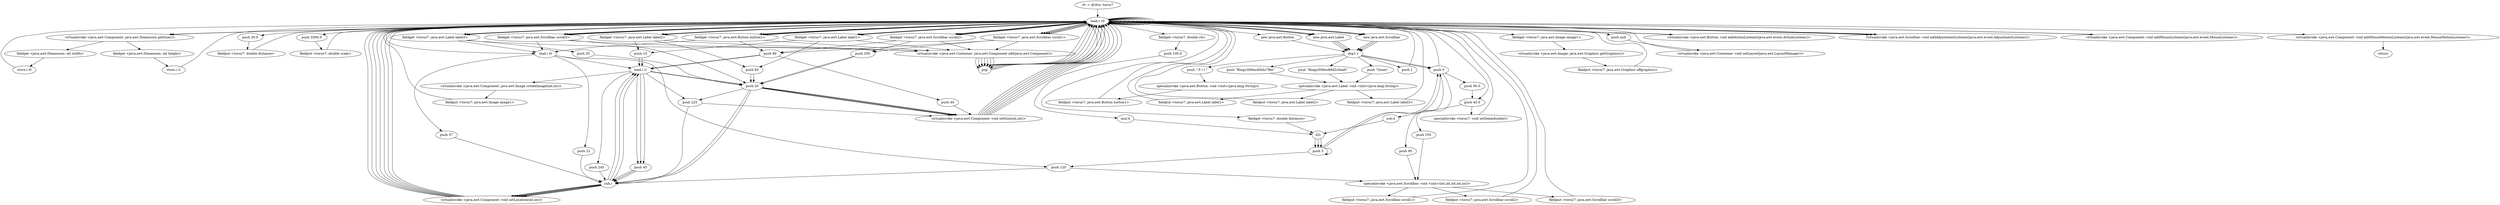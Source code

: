 digraph "" {
    "r0 := @this: torus7"
    "load.r r0"
    "r0 := @this: torus7"->"load.r r0";
    "virtualinvoke <java.awt.Component: java.awt.Dimension getSize()>"
    "load.r r0"->"virtualinvoke <java.awt.Component: java.awt.Dimension getSize()>";
    "fieldget <java.awt.Dimension: int width>"
    "virtualinvoke <java.awt.Component: java.awt.Dimension getSize()>"->"fieldget <java.awt.Dimension: int width>";
    "store.i i0"
    "fieldget <java.awt.Dimension: int width>"->"store.i i0";
    "store.i i0"->"load.r r0";
    "load.r r0"->"virtualinvoke <java.awt.Component: java.awt.Dimension getSize()>";
    "fieldget <java.awt.Dimension: int height>"
    "virtualinvoke <java.awt.Component: java.awt.Dimension getSize()>"->"fieldget <java.awt.Dimension: int height>";
    "store.i i1"
    "fieldget <java.awt.Dimension: int height>"->"store.i i1";
    "store.i i1"->"load.r r0";
    "push 30.0"
    "load.r r0"->"push 30.0";
    "fieldput <torus7: double distance>"
    "push 30.0"->"fieldput <torus7: double distance>";
    "fieldput <torus7: double distance>"->"load.r r0";
    "push 2500.0"
    "load.r r0"->"push 2500.0";
    "fieldput <torus7: double scale>"
    "push 2500.0"->"fieldput <torus7: double scale>";
    "fieldput <torus7: double scale>"->"load.r r0";
    "load.r r0"->"load.r r0";
    "load.i i0"
    "load.r r0"->"load.i i0";
    "load.i i1"
    "load.i i0"->"load.i i1";
    "virtualinvoke <java.awt.Component: java.awt.Image createImage(int,int)>"
    "load.i i1"->"virtualinvoke <java.awt.Component: java.awt.Image createImage(int,int)>";
    "fieldput <torus7: java.awt.Image image1>"
    "virtualinvoke <java.awt.Component: java.awt.Image createImage(int,int)>"->"fieldput <torus7: java.awt.Image image1>";
    "fieldput <torus7: java.awt.Image image1>"->"load.r r0";
    "load.r r0"->"load.r r0";
    "fieldget <torus7: java.awt.Image image1>"
    "load.r r0"->"fieldget <torus7: java.awt.Image image1>";
    "virtualinvoke <java.awt.Image: java.awt.Graphics getGraphics()>"
    "fieldget <torus7: java.awt.Image image1>"->"virtualinvoke <java.awt.Image: java.awt.Graphics getGraphics()>";
    "fieldput <torus7: java.awt.Graphics offgraphics>"
    "virtualinvoke <java.awt.Image: java.awt.Graphics getGraphics()>"->"fieldput <torus7: java.awt.Graphics offgraphics>";
    "fieldput <torus7: java.awt.Graphics offgraphics>"->"load.r r0";
    "push null"
    "load.r r0"->"push null";
    "virtualinvoke <java.awt.Container: void setLayout(java.awt.LayoutManager)>"
    "push null"->"virtualinvoke <java.awt.Container: void setLayout(java.awt.LayoutManager)>";
    "virtualinvoke <java.awt.Container: void setLayout(java.awt.LayoutManager)>"->"load.r r0";
    "new java.awt.Button"
    "load.r r0"->"new java.awt.Button";
    "dup1.r"
    "new java.awt.Button"->"dup1.r";
    "push \" F i t \""
    "dup1.r"->"push \" F i t \"";
    "specialinvoke <java.awt.Button: void <init>(java.lang.String)>"
    "push \" F i t \""->"specialinvoke <java.awt.Button: void <init>(java.lang.String)>";
    "fieldput <torus7: java.awt.Button button1>"
    "specialinvoke <java.awt.Button: void <init>(java.lang.String)>"->"fieldput <torus7: java.awt.Button button1>";
    "fieldput <torus7: java.awt.Button button1>"->"load.r r0";
    "fieldget <torus7: java.awt.Button button1>"
    "load.r r0"->"fieldget <torus7: java.awt.Button button1>";
    "push 80"
    "fieldget <torus7: java.awt.Button button1>"->"push 80";
    "push 40"
    "push 80"->"push 40";
    "virtualinvoke <java.awt.Component: void setSize(int,int)>"
    "push 40"->"virtualinvoke <java.awt.Component: void setSize(int,int)>";
    "virtualinvoke <java.awt.Component: void setSize(int,int)>"->"load.r r0";
    "load.r r0"->"fieldget <torus7: java.awt.Button button1>";
    "fieldget <torus7: java.awt.Button button1>"->"load.i i0";
    "push 120"
    "load.i i0"->"push 120";
    "sub.i"
    "push 120"->"sub.i";
    "sub.i"->"load.i i1";
    "push 45"
    "load.i i1"->"push 45";
    "push 45"->"sub.i";
    "virtualinvoke <java.awt.Component: void setLocation(int,int)>"
    "sub.i"->"virtualinvoke <java.awt.Component: void setLocation(int,int)>";
    "virtualinvoke <java.awt.Component: void setLocation(int,int)>"->"load.r r0";
    "load.r r0"->"load.r r0";
    "load.r r0"->"fieldget <torus7: java.awt.Button button1>";
    "virtualinvoke <java.awt.Container: java.awt.Component add(java.awt.Component)>"
    "fieldget <torus7: java.awt.Button button1>"->"virtualinvoke <java.awt.Container: java.awt.Component add(java.awt.Component)>";
    "pop"
    "virtualinvoke <java.awt.Container: java.awt.Component add(java.awt.Component)>"->"pop";
    "pop"->"load.r r0";
    "load.r r0"->"fieldget <torus7: java.awt.Button button1>";
    "fieldget <torus7: java.awt.Button button1>"->"load.r r0";
    "virtualinvoke <java.awt.Button: void addActionListener(java.awt.event.ActionListener)>"
    "load.r r0"->"virtualinvoke <java.awt.Button: void addActionListener(java.awt.event.ActionListener)>";
    "virtualinvoke <java.awt.Button: void addActionListener(java.awt.event.ActionListener)>"->"load.r r0";
    "new java.awt.Label"
    "load.r r0"->"new java.awt.Label";
    "new java.awt.Label"->"dup1.r";
    "push \"Ring\u306e\u4f4d\u7f6e\""
    "dup1.r"->"push \"Ring\u306e\u4f4d\u7f6e\"";
    "specialinvoke <java.awt.Label: void <init>(java.lang.String)>"
    "push \"Ring\u306e\u4f4d\u7f6e\""->"specialinvoke <java.awt.Label: void <init>(java.lang.String)>";
    "fieldput <torus7: java.awt.Label label1>"
    "specialinvoke <java.awt.Label: void <init>(java.lang.String)>"->"fieldput <torus7: java.awt.Label label1>";
    "fieldput <torus7: java.awt.Label label1>"->"load.r r0";
    "fieldget <torus7: java.awt.Label label1>"
    "load.r r0"->"fieldget <torus7: java.awt.Label label1>";
    "push 65"
    "fieldget <torus7: java.awt.Label label1>"->"push 65";
    "push 20"
    "push 65"->"push 20";
    "push 20"->"virtualinvoke <java.awt.Component: void setSize(int,int)>";
    "virtualinvoke <java.awt.Component: void setSize(int,int)>"->"load.r r0";
    "load.r r0"->"fieldget <torus7: java.awt.Label label1>";
    "push 10"
    "fieldget <torus7: java.awt.Label label1>"->"push 10";
    "push 10"->"load.i i1";
    "load.i i1"->"push 45";
    "push 45"->"sub.i";
    "sub.i"->"virtualinvoke <java.awt.Component: void setLocation(int,int)>";
    "virtualinvoke <java.awt.Component: void setLocation(int,int)>"->"load.r r0";
    "load.r r0"->"load.r r0";
    "load.r r0"->"fieldget <torus7: java.awt.Label label1>";
    "fieldget <torus7: java.awt.Label label1>"->"virtualinvoke <java.awt.Container: java.awt.Component add(java.awt.Component)>";
    "virtualinvoke <java.awt.Container: java.awt.Component add(java.awt.Component)>"->"pop";
    "pop"->"load.r r0";
    "new java.awt.Scrollbar"
    "load.r r0"->"new java.awt.Scrollbar";
    "new java.awt.Scrollbar"->"dup1.r";
    "push 0"
    "dup1.r"->"push 0";
    "push 0"->"load.r r0";
    "fieldget <torus7: double rd>"
    "load.r r0"->"fieldget <torus7: double rd>";
    "push 100.0"
    "fieldget <torus7: double rd>"->"push 100.0";
    "mul.d"
    "push 100.0"->"mul.d";
    "d2i"
    "mul.d"->"d2i";
    "push 5"
    "d2i"->"push 5";
    "push 5"->"push 0";
    "push 105"
    "push 0"->"push 105";
    "specialinvoke <java.awt.Scrollbar: void <init>(int,int,int,int,int)>"
    "push 105"->"specialinvoke <java.awt.Scrollbar: void <init>(int,int,int,int,int)>";
    "fieldput <torus7: java.awt.Scrollbar scroll1>"
    "specialinvoke <java.awt.Scrollbar: void <init>(int,int,int,int,int)>"->"fieldput <torus7: java.awt.Scrollbar scroll1>";
    "fieldput <torus7: java.awt.Scrollbar scroll1>"->"load.r r0";
    "fieldget <torus7: java.awt.Scrollbar scroll1>"
    "load.r r0"->"fieldget <torus7: java.awt.Scrollbar scroll1>";
    "push 200"
    "fieldget <torus7: java.awt.Scrollbar scroll1>"->"push 200";
    "push 200"->"push 20";
    "push 20"->"virtualinvoke <java.awt.Component: void setSize(int,int)>";
    "virtualinvoke <java.awt.Component: void setSize(int,int)>"->"load.r r0";
    "load.r r0"->"fieldget <torus7: java.awt.Scrollbar scroll1>";
    "fieldget <torus7: java.awt.Scrollbar scroll1>"->"push 80";
    "push 80"->"load.i i1";
    "load.i i1"->"push 45";
    "push 45"->"sub.i";
    "sub.i"->"virtualinvoke <java.awt.Component: void setLocation(int,int)>";
    "virtualinvoke <java.awt.Component: void setLocation(int,int)>"->"load.r r0";
    "load.r r0"->"load.r r0";
    "load.r r0"->"fieldget <torus7: java.awt.Scrollbar scroll1>";
    "fieldget <torus7: java.awt.Scrollbar scroll1>"->"virtualinvoke <java.awt.Container: java.awt.Component add(java.awt.Component)>";
    "virtualinvoke <java.awt.Container: java.awt.Component add(java.awt.Component)>"->"pop";
    "pop"->"load.r r0";
    "load.r r0"->"fieldget <torus7: java.awt.Scrollbar scroll1>";
    "fieldget <torus7: java.awt.Scrollbar scroll1>"->"load.r r0";
    "virtualinvoke <java.awt.Scrollbar: void addAdjustmentListener(java.awt.event.AdjustmentListener)>"
    "load.r r0"->"virtualinvoke <java.awt.Scrollbar: void addAdjustmentListener(java.awt.event.AdjustmentListener)>";
    "virtualinvoke <java.awt.Scrollbar: void addAdjustmentListener(java.awt.event.AdjustmentListener)>"->"load.r r0";
    "load.r r0"->"new java.awt.Label";
    "new java.awt.Label"->"dup1.r";
    "push \"Ring\u306e\u89d2\u5ea6\""
    "dup1.r"->"push \"Ring\u306e\u89d2\u5ea6\"";
    "push \"Ring\u306e\u89d2\u5ea6\""->"specialinvoke <java.awt.Label: void <init>(java.lang.String)>";
    "fieldput <torus7: java.awt.Label label2>"
    "specialinvoke <java.awt.Label: void <init>(java.lang.String)>"->"fieldput <torus7: java.awt.Label label2>";
    "fieldput <torus7: java.awt.Label label2>"->"load.r r0";
    "fieldget <torus7: java.awt.Label label2>"
    "load.r r0"->"fieldget <torus7: java.awt.Label label2>";
    "fieldget <torus7: java.awt.Label label2>"->"push 65";
    "push 65"->"push 20";
    "push 20"->"virtualinvoke <java.awt.Component: void setSize(int,int)>";
    "virtualinvoke <java.awt.Component: void setSize(int,int)>"->"load.r r0";
    "load.r r0"->"fieldget <torus7: java.awt.Label label2>";
    "fieldget <torus7: java.awt.Label label2>"->"push 10";
    "push 10"->"load.i i1";
    "load.i i1"->"push 20";
    "push 20"->"sub.i";
    "sub.i"->"virtualinvoke <java.awt.Component: void setLocation(int,int)>";
    "virtualinvoke <java.awt.Component: void setLocation(int,int)>"->"load.r r0";
    "load.r r0"->"load.r r0";
    "load.r r0"->"fieldget <torus7: java.awt.Label label2>";
    "fieldget <torus7: java.awt.Label label2>"->"virtualinvoke <java.awt.Container: java.awt.Component add(java.awt.Component)>";
    "virtualinvoke <java.awt.Container: java.awt.Component add(java.awt.Component)>"->"pop";
    "pop"->"load.r r0";
    "load.r r0"->"new java.awt.Scrollbar";
    "new java.awt.Scrollbar"->"dup1.r";
    "dup1.r"->"push 0";
    "push 90.0"
    "push 0"->"push 90.0";
    "push 45.0"
    "push 90.0"->"push 45.0";
    "sub.d"
    "push 45.0"->"sub.d";
    "sub.d"->"d2i";
    "d2i"->"push 5";
    "push 5"->"push 0";
    "push 95"
    "push 0"->"push 95";
    "push 95"->"specialinvoke <java.awt.Scrollbar: void <init>(int,int,int,int,int)>";
    "fieldput <torus7: java.awt.Scrollbar scroll2>"
    "specialinvoke <java.awt.Scrollbar: void <init>(int,int,int,int,int)>"->"fieldput <torus7: java.awt.Scrollbar scroll2>";
    "fieldput <torus7: java.awt.Scrollbar scroll2>"->"load.r r0";
    "fieldget <torus7: java.awt.Scrollbar scroll2>"
    "load.r r0"->"fieldget <torus7: java.awt.Scrollbar scroll2>";
    "fieldget <torus7: java.awt.Scrollbar scroll2>"->"push 200";
    "push 200"->"push 20";
    "push 20"->"virtualinvoke <java.awt.Component: void setSize(int,int)>";
    "virtualinvoke <java.awt.Component: void setSize(int,int)>"->"load.r r0";
    "load.r r0"->"fieldget <torus7: java.awt.Scrollbar scroll2>";
    "fieldget <torus7: java.awt.Scrollbar scroll2>"->"push 80";
    "push 80"->"load.i i1";
    "load.i i1"->"push 20";
    "push 20"->"sub.i";
    "sub.i"->"virtualinvoke <java.awt.Component: void setLocation(int,int)>";
    "virtualinvoke <java.awt.Component: void setLocation(int,int)>"->"load.r r0";
    "load.r r0"->"load.r r0";
    "load.r r0"->"fieldget <torus7: java.awt.Scrollbar scroll2>";
    "fieldget <torus7: java.awt.Scrollbar scroll2>"->"virtualinvoke <java.awt.Container: java.awt.Component add(java.awt.Component)>";
    "virtualinvoke <java.awt.Container: java.awt.Component add(java.awt.Component)>"->"pop";
    "pop"->"load.r r0";
    "load.r r0"->"fieldget <torus7: java.awt.Scrollbar scroll2>";
    "fieldget <torus7: java.awt.Scrollbar scroll2>"->"load.r r0";
    "load.r r0"->"virtualinvoke <java.awt.Scrollbar: void addAdjustmentListener(java.awt.event.AdjustmentListener)>";
    "virtualinvoke <java.awt.Scrollbar: void addAdjustmentListener(java.awt.event.AdjustmentListener)>"->"load.r r0";
    "load.r r0"->"push 45.0";
    "specialinvoke <torus7: void setData(double)>"
    "push 45.0"->"specialinvoke <torus7: void setData(double)>";
    "specialinvoke <torus7: void setData(double)>"->"load.r r0";
    "load.r r0"->"new java.awt.Label";
    "new java.awt.Label"->"dup1.r";
    "push \"Zoom\""
    "dup1.r"->"push \"Zoom\"";
    "push \"Zoom\""->"specialinvoke <java.awt.Label: void <init>(java.lang.String)>";
    "fieldput <torus7: java.awt.Label label3>"
    "specialinvoke <java.awt.Label: void <init>(java.lang.String)>"->"fieldput <torus7: java.awt.Label label3>";
    "fieldput <torus7: java.awt.Label label3>"->"load.r r0";
    "fieldget <torus7: java.awt.Label label3>"
    "load.r r0"->"fieldget <torus7: java.awt.Label label3>";
    "push 35"
    "fieldget <torus7: java.awt.Label label3>"->"push 35";
    "push 35"->"push 20";
    "push 20"->"virtualinvoke <java.awt.Component: void setSize(int,int)>";
    "virtualinvoke <java.awt.Component: void setSize(int,int)>"->"load.r r0";
    "load.r r0"->"fieldget <torus7: java.awt.Label label3>";
    "fieldget <torus7: java.awt.Label label3>"->"load.i i0";
    "push 37"
    "load.i i0"->"push 37";
    "push 37"->"sub.i";
    "sub.i"->"load.i i1";
    "push 245"
    "load.i i1"->"push 245";
    "push 245"->"sub.i";
    "sub.i"->"virtualinvoke <java.awt.Component: void setLocation(int,int)>";
    "virtualinvoke <java.awt.Component: void setLocation(int,int)>"->"load.r r0";
    "load.r r0"->"load.r r0";
    "load.r r0"->"fieldget <torus7: java.awt.Label label3>";
    "fieldget <torus7: java.awt.Label label3>"->"virtualinvoke <java.awt.Container: java.awt.Component add(java.awt.Component)>";
    "virtualinvoke <java.awt.Container: java.awt.Component add(java.awt.Component)>"->"pop";
    "pop"->"load.r r0";
    "load.r r0"->"new java.awt.Scrollbar";
    "new java.awt.Scrollbar"->"dup1.r";
    "push 1"
    "dup1.r"->"push 1";
    "push 1"->"load.r r0";
    "fieldget <torus7: double distance>"
    "load.r r0"->"fieldget <torus7: double distance>";
    "fieldget <torus7: double distance>"->"d2i";
    "d2i"->"push 5";
    "push 5"->"push 5";
    "push 5"->"push 120";
    "push 120"->"specialinvoke <java.awt.Scrollbar: void <init>(int,int,int,int,int)>";
    "fieldput <torus7: java.awt.Scrollbar scroll3>"
    "specialinvoke <java.awt.Scrollbar: void <init>(int,int,int,int,int)>"->"fieldput <torus7: java.awt.Scrollbar scroll3>";
    "fieldput <torus7: java.awt.Scrollbar scroll3>"->"load.r r0";
    "fieldget <torus7: java.awt.Scrollbar scroll3>"
    "load.r r0"->"fieldget <torus7: java.awt.Scrollbar scroll3>";
    "fieldget <torus7: java.awt.Scrollbar scroll3>"->"push 20";
    "push 225"
    "push 20"->"push 225";
    "push 225"->"virtualinvoke <java.awt.Component: void setSize(int,int)>";
    "virtualinvoke <java.awt.Component: void setSize(int,int)>"->"load.r r0";
    "load.r r0"->"fieldget <torus7: java.awt.Scrollbar scroll3>";
    "fieldget <torus7: java.awt.Scrollbar scroll3>"->"load.i i0";
    "push 22"
    "load.i i0"->"push 22";
    "push 22"->"sub.i";
    "sub.i"->"load.i i1";
    "load.i i1"->"push 225";
    "push 225"->"sub.i";
    "sub.i"->"virtualinvoke <java.awt.Component: void setLocation(int,int)>";
    "virtualinvoke <java.awt.Component: void setLocation(int,int)>"->"load.r r0";
    "load.r r0"->"load.r r0";
    "load.r r0"->"fieldget <torus7: java.awt.Scrollbar scroll3>";
    "fieldget <torus7: java.awt.Scrollbar scroll3>"->"virtualinvoke <java.awt.Container: java.awt.Component add(java.awt.Component)>";
    "virtualinvoke <java.awt.Container: java.awt.Component add(java.awt.Component)>"->"pop";
    "pop"->"load.r r0";
    "load.r r0"->"fieldget <torus7: java.awt.Scrollbar scroll3>";
    "fieldget <torus7: java.awt.Scrollbar scroll3>"->"load.r r0";
    "load.r r0"->"virtualinvoke <java.awt.Scrollbar: void addAdjustmentListener(java.awt.event.AdjustmentListener)>";
    "virtualinvoke <java.awt.Scrollbar: void addAdjustmentListener(java.awt.event.AdjustmentListener)>"->"load.r r0";
    "load.r r0"->"load.r r0";
    "virtualinvoke <java.awt.Component: void addMouseListener(java.awt.event.MouseListener)>"
    "load.r r0"->"virtualinvoke <java.awt.Component: void addMouseListener(java.awt.event.MouseListener)>";
    "virtualinvoke <java.awt.Component: void addMouseListener(java.awt.event.MouseListener)>"->"load.r r0";
    "load.r r0"->"load.r r0";
    "virtualinvoke <java.awt.Component: void addMouseMotionListener(java.awt.event.MouseMotionListener)>"
    "load.r r0"->"virtualinvoke <java.awt.Component: void addMouseMotionListener(java.awt.event.MouseMotionListener)>";
    "return"
    "virtualinvoke <java.awt.Component: void addMouseMotionListener(java.awt.event.MouseMotionListener)>"->"return";
}
